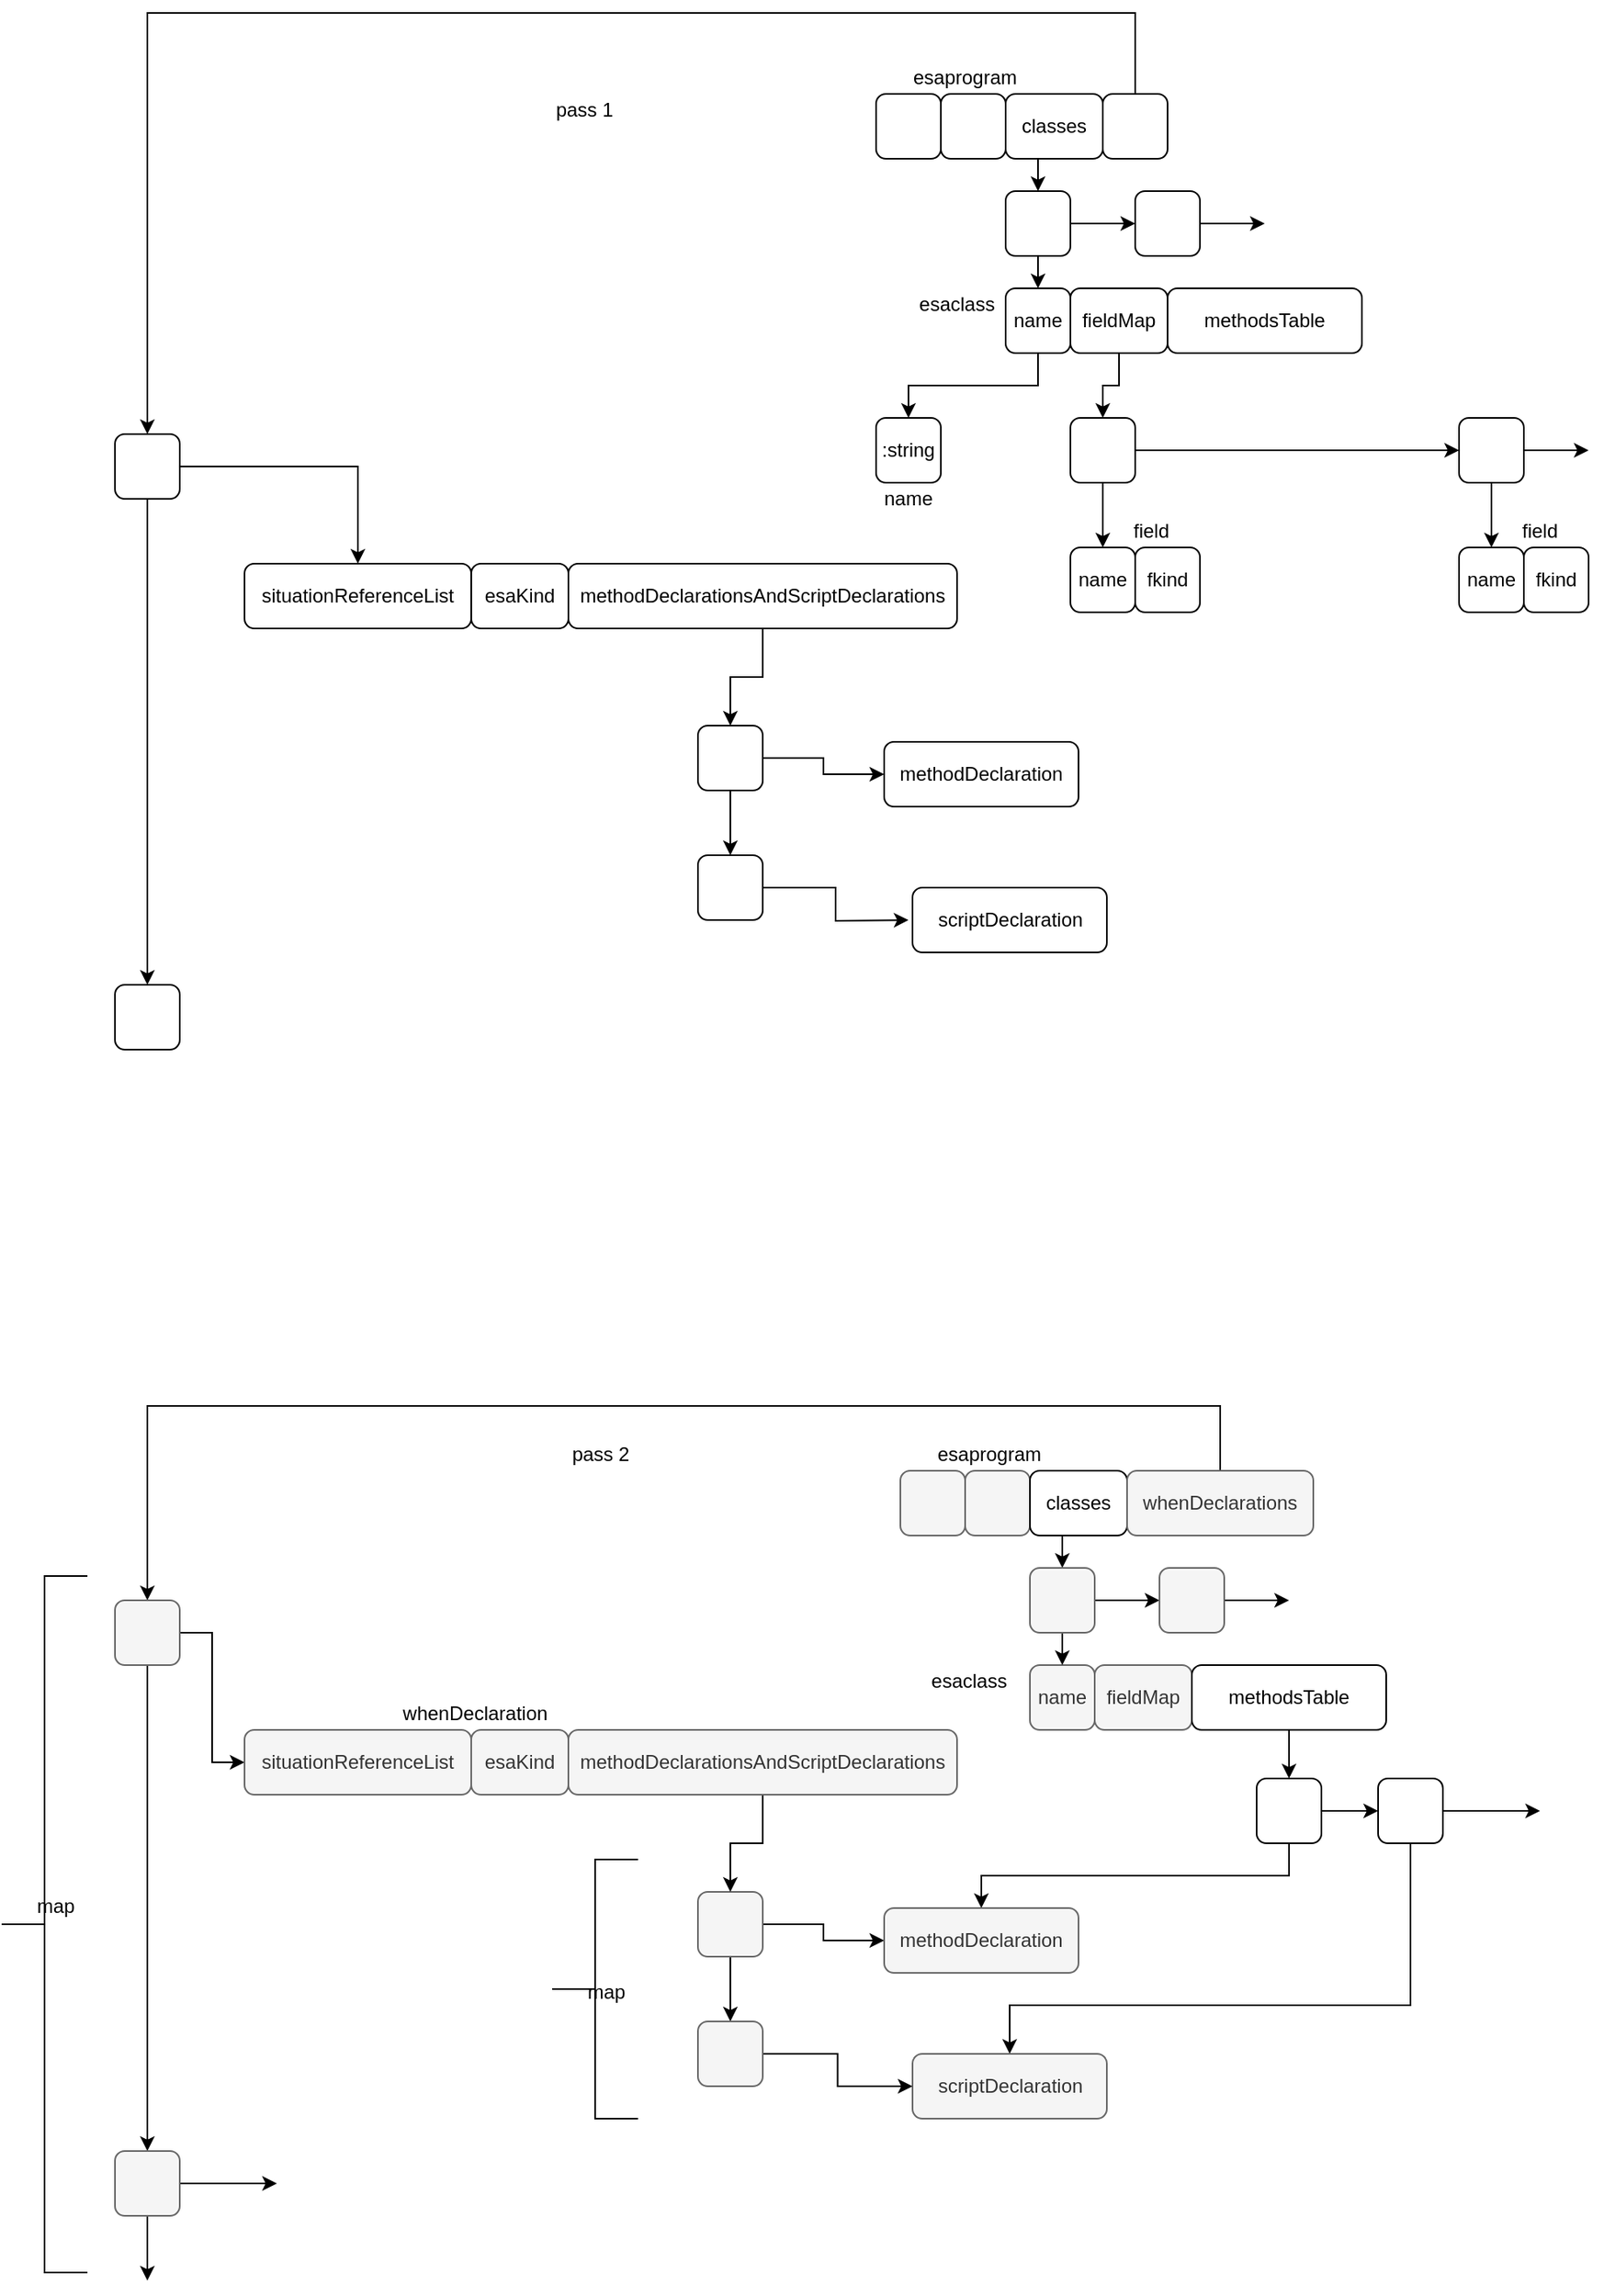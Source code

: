 <mxfile version="12.4.2" type="device" pages="1"><diagram id="Y9VB2lCuwdaXAxOcaSjd" name="Page-1"><mxGraphModel dx="3687" dy="2690" grid="1" gridSize="10" guides="1" tooltips="1" connect="1" arrows="1" fold="1" page="1" pageScale="1" pageWidth="1169" pageHeight="827" math="0" shadow="0"><root><mxCell id="0"/><mxCell id="1" parent="0"/><mxCell id="WsTg6U_CKkm1bJNZD-o5-1" value="" style="rounded=1;whiteSpace=wrap;html=1;" parent="1" vertex="1"><mxGeometry x="580" y="120" width="40" height="40" as="geometry"/></mxCell><mxCell id="WsTg6U_CKkm1bJNZD-o5-2" value="" style="rounded=1;whiteSpace=wrap;html=1;" parent="1" vertex="1"><mxGeometry x="620" y="120" width="40" height="40" as="geometry"/></mxCell><mxCell id="LwEInxpJfwjEF6VRn0BY-33" style="edgeStyle=orthogonalEdgeStyle;rounded=0;orthogonalLoop=1;jettySize=auto;html=1;exitX=0.5;exitY=1;exitDx=0;exitDy=0;entryX=0.5;entryY=0;entryDx=0;entryDy=0;" parent="1" source="WsTg6U_CKkm1bJNZD-o5-3" target="WsTg6U_CKkm1bJNZD-o5-40" edge="1"><mxGeometry relative="1" as="geometry"/></mxCell><mxCell id="WsTg6U_CKkm1bJNZD-o5-3" value="classes" style="rounded=1;whiteSpace=wrap;html=1;" parent="1" vertex="1"><mxGeometry x="660" y="120" width="60" height="40" as="geometry"/></mxCell><mxCell id="zOwPQj1QY83pQ_ebdSNy-96" style="edgeStyle=orthogonalEdgeStyle;rounded=0;orthogonalLoop=1;jettySize=auto;html=1;exitX=0.5;exitY=0;exitDx=0;exitDy=0;entryX=0.5;entryY=0;entryDx=0;entryDy=0;" parent="1" source="WsTg6U_CKkm1bJNZD-o5-5" target="zOwPQj1QY83pQ_ebdSNy-87" edge="1"><mxGeometry relative="1" as="geometry"><Array as="points"><mxPoint x="740" y="70"/><mxPoint x="130" y="70"/></Array></mxGeometry></mxCell><mxCell id="WsTg6U_CKkm1bJNZD-o5-5" value="" style="rounded=1;whiteSpace=wrap;html=1;" parent="1" vertex="1"><mxGeometry x="720" y="120" width="40" height="40" as="geometry"/></mxCell><mxCell id="WsTg6U_CKkm1bJNZD-o5-6" value="esaprogram" style="text;html=1;strokeColor=none;fillColor=none;align=center;verticalAlign=middle;whiteSpace=wrap;rounded=0;" parent="1" vertex="1"><mxGeometry x="580" y="100" width="110" height="20" as="geometry"/></mxCell><mxCell id="WsTg6U_CKkm1bJNZD-o5-18" style="edgeStyle=orthogonalEdgeStyle;rounded=0;orthogonalLoop=1;jettySize=auto;html=1;exitX=0.5;exitY=1;exitDx=0;exitDy=0;entryX=0.5;entryY=0;entryDx=0;entryDy=0;" parent="1" source="WsTg6U_CKkm1bJNZD-o5-9" target="WsTg6U_CKkm1bJNZD-o5-15" edge="1"><mxGeometry relative="1" as="geometry"/></mxCell><mxCell id="WsTg6U_CKkm1bJNZD-o5-9" value="name" style="rounded=1;whiteSpace=wrap;html=1;" parent="1" vertex="1"><mxGeometry x="660" y="240" width="40" height="40" as="geometry"/></mxCell><mxCell id="WsTg6U_CKkm1bJNZD-o5-37" style="edgeStyle=orthogonalEdgeStyle;rounded=0;orthogonalLoop=1;jettySize=auto;html=1;exitX=0.5;exitY=1;exitDx=0;exitDy=0;" parent="1" source="WsTg6U_CKkm1bJNZD-o5-10" target="WsTg6U_CKkm1bJNZD-o5-22" edge="1"><mxGeometry relative="1" as="geometry"/></mxCell><mxCell id="WsTg6U_CKkm1bJNZD-o5-10" value="fieldMap" style="rounded=1;whiteSpace=wrap;html=1;" parent="1" vertex="1"><mxGeometry x="700" y="240" width="60" height="40" as="geometry"/></mxCell><mxCell id="WsTg6U_CKkm1bJNZD-o5-11" value="esaclass" style="text;html=1;strokeColor=none;fillColor=none;align=center;verticalAlign=middle;whiteSpace=wrap;rounded=0;" parent="1" vertex="1"><mxGeometry x="600" y="240" width="60" height="20" as="geometry"/></mxCell><mxCell id="WsTg6U_CKkm1bJNZD-o5-15" value=":string" style="rounded=1;whiteSpace=wrap;html=1;" parent="1" vertex="1"><mxGeometry x="580" y="320" width="40" height="40" as="geometry"/></mxCell><mxCell id="WsTg6U_CKkm1bJNZD-o5-17" value="name" style="text;html=1;strokeColor=none;fillColor=none;align=center;verticalAlign=middle;whiteSpace=wrap;rounded=0;" parent="1" vertex="1"><mxGeometry x="580" y="360" width="40" height="20" as="geometry"/></mxCell><mxCell id="WsTg6U_CKkm1bJNZD-o5-27" style="edgeStyle=orthogonalEdgeStyle;rounded=0;orthogonalLoop=1;jettySize=auto;html=1;exitX=0.5;exitY=1;exitDx=0;exitDy=0;" parent="1" source="WsTg6U_CKkm1bJNZD-o5-22" target="WsTg6U_CKkm1bJNZD-o5-23" edge="1"><mxGeometry relative="1" as="geometry"/></mxCell><mxCell id="WsTg6U_CKkm1bJNZD-o5-29" style="edgeStyle=orthogonalEdgeStyle;rounded=0;orthogonalLoop=1;jettySize=auto;html=1;exitX=1;exitY=0.5;exitDx=0;exitDy=0;entryX=0;entryY=0.5;entryDx=0;entryDy=0;" parent="1" source="WsTg6U_CKkm1bJNZD-o5-22" target="WsTg6U_CKkm1bJNZD-o5-28" edge="1"><mxGeometry relative="1" as="geometry"/></mxCell><mxCell id="WsTg6U_CKkm1bJNZD-o5-22" value="" style="rounded=1;whiteSpace=wrap;html=1;" parent="1" vertex="1"><mxGeometry x="700" y="320" width="40" height="40" as="geometry"/></mxCell><mxCell id="WsTg6U_CKkm1bJNZD-o5-23" value="name" style="rounded=1;whiteSpace=wrap;html=1;" parent="1" vertex="1"><mxGeometry x="700" y="400" width="40" height="40" as="geometry"/></mxCell><mxCell id="WsTg6U_CKkm1bJNZD-o5-24" value="fkind" style="rounded=1;whiteSpace=wrap;html=1;" parent="1" vertex="1"><mxGeometry x="740" y="400" width="40" height="40" as="geometry"/></mxCell><mxCell id="WsTg6U_CKkm1bJNZD-o5-35" style="edgeStyle=orthogonalEdgeStyle;rounded=0;orthogonalLoop=1;jettySize=auto;html=1;exitX=0.5;exitY=1;exitDx=0;exitDy=0;entryX=0.5;entryY=0;entryDx=0;entryDy=0;" parent="1" source="WsTg6U_CKkm1bJNZD-o5-28" target="WsTg6U_CKkm1bJNZD-o5-31" edge="1"><mxGeometry relative="1" as="geometry"/></mxCell><mxCell id="WsTg6U_CKkm1bJNZD-o5-36" style="edgeStyle=orthogonalEdgeStyle;rounded=0;orthogonalLoop=1;jettySize=auto;html=1;exitX=1;exitY=0.5;exitDx=0;exitDy=0;" parent="1" source="WsTg6U_CKkm1bJNZD-o5-28" edge="1"><mxGeometry relative="1" as="geometry"><mxPoint x="1020" y="340" as="targetPoint"/></mxGeometry></mxCell><mxCell id="WsTg6U_CKkm1bJNZD-o5-28" value="" style="rounded=1;whiteSpace=wrap;html=1;" parent="1" vertex="1"><mxGeometry x="940" y="320" width="40" height="40" as="geometry"/></mxCell><mxCell id="WsTg6U_CKkm1bJNZD-o5-30" value="field" style="text;html=1;strokeColor=none;fillColor=none;align=center;verticalAlign=middle;whiteSpace=wrap;rounded=0;" parent="1" vertex="1"><mxGeometry x="730" y="380" width="40" height="20" as="geometry"/></mxCell><mxCell id="WsTg6U_CKkm1bJNZD-o5-31" value="name" style="rounded=1;whiteSpace=wrap;html=1;" parent="1" vertex="1"><mxGeometry x="940" y="400" width="40" height="40" as="geometry"/></mxCell><mxCell id="WsTg6U_CKkm1bJNZD-o5-32" value="fkind" style="rounded=1;whiteSpace=wrap;html=1;" parent="1" vertex="1"><mxGeometry x="980" y="400" width="40" height="40" as="geometry"/></mxCell><mxCell id="WsTg6U_CKkm1bJNZD-o5-34" value="field" style="text;html=1;strokeColor=none;fillColor=none;align=center;verticalAlign=middle;whiteSpace=wrap;rounded=0;" parent="1" vertex="1"><mxGeometry x="970" y="380" width="40" height="20" as="geometry"/></mxCell><mxCell id="WsTg6U_CKkm1bJNZD-o5-38" value="methodsTable" style="rounded=1;whiteSpace=wrap;html=1;" parent="1" vertex="1"><mxGeometry x="760" y="240" width="120" height="40" as="geometry"/></mxCell><mxCell id="WsTg6U_CKkm1bJNZD-o5-43" style="edgeStyle=orthogonalEdgeStyle;rounded=0;orthogonalLoop=1;jettySize=auto;html=1;exitX=0.5;exitY=1;exitDx=0;exitDy=0;entryX=0.5;entryY=0;entryDx=0;entryDy=0;" parent="1" source="WsTg6U_CKkm1bJNZD-o5-40" target="WsTg6U_CKkm1bJNZD-o5-9" edge="1"><mxGeometry relative="1" as="geometry"/></mxCell><mxCell id="WsTg6U_CKkm1bJNZD-o5-44" style="edgeStyle=orthogonalEdgeStyle;rounded=0;orthogonalLoop=1;jettySize=auto;html=1;exitX=1;exitY=0.5;exitDx=0;exitDy=0;entryX=0;entryY=0.5;entryDx=0;entryDy=0;" parent="1" source="WsTg6U_CKkm1bJNZD-o5-40" target="WsTg6U_CKkm1bJNZD-o5-41" edge="1"><mxGeometry relative="1" as="geometry"/></mxCell><mxCell id="WsTg6U_CKkm1bJNZD-o5-40" value="" style="rounded=1;whiteSpace=wrap;html=1;" parent="1" vertex="1"><mxGeometry x="660" y="180" width="40" height="40" as="geometry"/></mxCell><mxCell id="WsTg6U_CKkm1bJNZD-o5-45" style="edgeStyle=orthogonalEdgeStyle;rounded=0;orthogonalLoop=1;jettySize=auto;html=1;exitX=1;exitY=0.5;exitDx=0;exitDy=0;" parent="1" source="WsTg6U_CKkm1bJNZD-o5-41" edge="1"><mxGeometry relative="1" as="geometry"><mxPoint x="820" y="200" as="targetPoint"/></mxGeometry></mxCell><mxCell id="WsTg6U_CKkm1bJNZD-o5-41" value="" style="rounded=1;whiteSpace=wrap;html=1;" parent="1" vertex="1"><mxGeometry x="740" y="180" width="40" height="40" as="geometry"/></mxCell><mxCell id="LwEInxpJfwjEF6VRn0BY-1" value="pass 1" style="text;html=1;strokeColor=none;fillColor=none;align=center;verticalAlign=middle;whiteSpace=wrap;rounded=0;" parent="1" vertex="1"><mxGeometry x="380" y="120" width="40" height="20" as="geometry"/></mxCell><mxCell id="LwEInxpJfwjEF6VRn0BY-34" value="" style="rounded=1;whiteSpace=wrap;html=1;fillColor=#f5f5f5;strokeColor=#666666;fontColor=#333333;" parent="1" vertex="1"><mxGeometry x="595" y="970" width="40" height="40" as="geometry"/></mxCell><mxCell id="LwEInxpJfwjEF6VRn0BY-35" value="" style="rounded=1;whiteSpace=wrap;html=1;fillColor=#f5f5f5;strokeColor=#666666;fontColor=#333333;" parent="1" vertex="1"><mxGeometry x="635" y="970" width="40" height="40" as="geometry"/></mxCell><mxCell id="LwEInxpJfwjEF6VRn0BY-36" style="edgeStyle=orthogonalEdgeStyle;rounded=0;orthogonalLoop=1;jettySize=auto;html=1;exitX=0.5;exitY=1;exitDx=0;exitDy=0;entryX=0.5;entryY=0;entryDx=0;entryDy=0;" parent="1" source="LwEInxpJfwjEF6VRn0BY-37" target="LwEInxpJfwjEF6VRn0BY-66" edge="1"><mxGeometry relative="1" as="geometry"/></mxCell><mxCell id="LwEInxpJfwjEF6VRn0BY-37" value="classes" style="rounded=1;whiteSpace=wrap;html=1;" parent="1" vertex="1"><mxGeometry x="675" y="970" width="60" height="40" as="geometry"/></mxCell><mxCell id="L-AeueICtZl4YZAvB_O1-4" style="edgeStyle=orthogonalEdgeStyle;rounded=0;orthogonalLoop=1;jettySize=auto;html=1;exitX=0.5;exitY=0;exitDx=0;exitDy=0;entryX=0.5;entryY=0;entryDx=0;entryDy=0;" parent="1" source="LwEInxpJfwjEF6VRn0BY-39" target="L-AeueICtZl4YZAvB_O1-2" edge="1"><mxGeometry relative="1" as="geometry"><Array as="points"><mxPoint x="793" y="930"/><mxPoint x="130" y="930"/></Array></mxGeometry></mxCell><mxCell id="LwEInxpJfwjEF6VRn0BY-39" value="whenDeclarations" style="rounded=1;whiteSpace=wrap;html=1;fillColor=#f5f5f5;strokeColor=#666666;fontColor=#333333;" parent="1" vertex="1"><mxGeometry x="735" y="970" width="115" height="40" as="geometry"/></mxCell><mxCell id="LwEInxpJfwjEF6VRn0BY-40" value="esaprogram" style="text;html=1;strokeColor=none;fillColor=none;align=center;verticalAlign=middle;whiteSpace=wrap;rounded=0;" parent="1" vertex="1"><mxGeometry x="595" y="950" width="110" height="20" as="geometry"/></mxCell><mxCell id="LwEInxpJfwjEF6VRn0BY-42" value="name" style="rounded=1;whiteSpace=wrap;html=1;fillColor=#f5f5f5;strokeColor=#666666;fontColor=#333333;" parent="1" vertex="1"><mxGeometry x="675" y="1090" width="40" height="40" as="geometry"/></mxCell><mxCell id="LwEInxpJfwjEF6VRn0BY-44" value="fieldMap" style="rounded=1;whiteSpace=wrap;html=1;fillColor=#f5f5f5;strokeColor=#666666;fontColor=#333333;" parent="1" vertex="1"><mxGeometry x="715" y="1090" width="60" height="40" as="geometry"/></mxCell><mxCell id="LwEInxpJfwjEF6VRn0BY-45" value="esaclass" style="text;html=1;strokeColor=none;fillColor=none;align=center;verticalAlign=middle;whiteSpace=wrap;rounded=0;" parent="1" vertex="1"><mxGeometry x="600" y="1090" width="75" height="20" as="geometry"/></mxCell><mxCell id="LwEInxpJfwjEF6VRn0BY-82" style="edgeStyle=orthogonalEdgeStyle;rounded=0;orthogonalLoop=1;jettySize=auto;html=1;exitX=0.5;exitY=1;exitDx=0;exitDy=0;entryX=0.5;entryY=0;entryDx=0;entryDy=0;" parent="1" source="LwEInxpJfwjEF6VRn0BY-62" target="LwEInxpJfwjEF6VRn0BY-77" edge="1"><mxGeometry relative="1" as="geometry"/></mxCell><mxCell id="LwEInxpJfwjEF6VRn0BY-62" value="methodsTable" style="rounded=1;whiteSpace=wrap;html=1;" parent="1" vertex="1"><mxGeometry x="775" y="1090" width="120" height="40" as="geometry"/></mxCell><mxCell id="LwEInxpJfwjEF6VRn0BY-64" style="edgeStyle=orthogonalEdgeStyle;rounded=0;orthogonalLoop=1;jettySize=auto;html=1;exitX=0.5;exitY=1;exitDx=0;exitDy=0;entryX=0.5;entryY=0;entryDx=0;entryDy=0;" parent="1" source="LwEInxpJfwjEF6VRn0BY-66" target="LwEInxpJfwjEF6VRn0BY-42" edge="1"><mxGeometry relative="1" as="geometry"/></mxCell><mxCell id="LwEInxpJfwjEF6VRn0BY-65" style="edgeStyle=orthogonalEdgeStyle;rounded=0;orthogonalLoop=1;jettySize=auto;html=1;exitX=1;exitY=0.5;exitDx=0;exitDy=0;entryX=0;entryY=0.5;entryDx=0;entryDy=0;" parent="1" source="LwEInxpJfwjEF6VRn0BY-66" target="LwEInxpJfwjEF6VRn0BY-68" edge="1"><mxGeometry relative="1" as="geometry"/></mxCell><mxCell id="LwEInxpJfwjEF6VRn0BY-66" value="" style="rounded=1;whiteSpace=wrap;html=1;fillColor=#f5f5f5;strokeColor=#666666;fontColor=#333333;" parent="1" vertex="1"><mxGeometry x="675" y="1030" width="40" height="40" as="geometry"/></mxCell><mxCell id="LwEInxpJfwjEF6VRn0BY-67" style="edgeStyle=orthogonalEdgeStyle;rounded=0;orthogonalLoop=1;jettySize=auto;html=1;exitX=1;exitY=0.5;exitDx=0;exitDy=0;" parent="1" source="LwEInxpJfwjEF6VRn0BY-68" edge="1"><mxGeometry relative="1" as="geometry"><mxPoint x="835" y="1050" as="targetPoint"/></mxGeometry></mxCell><mxCell id="LwEInxpJfwjEF6VRn0BY-68" value="" style="rounded=1;whiteSpace=wrap;html=1;fillColor=#f5f5f5;strokeColor=#666666;fontColor=#333333;" parent="1" vertex="1"><mxGeometry x="755" y="1030" width="40" height="40" as="geometry"/></mxCell><mxCell id="LwEInxpJfwjEF6VRn0BY-69" value="pass 2" style="text;html=1;strokeColor=none;fillColor=none;align=center;verticalAlign=middle;whiteSpace=wrap;rounded=0;" parent="1" vertex="1"><mxGeometry x="390" y="950" width="40" height="20" as="geometry"/></mxCell><mxCell id="LwEInxpJfwjEF6VRn0BY-79" style="edgeStyle=orthogonalEdgeStyle;rounded=0;orthogonalLoop=1;jettySize=auto;html=1;exitX=1;exitY=0.5;exitDx=0;exitDy=0;entryX=0;entryY=0.5;entryDx=0;entryDy=0;" parent="1" source="LwEInxpJfwjEF6VRn0BY-77" target="LwEInxpJfwjEF6VRn0BY-78" edge="1"><mxGeometry relative="1" as="geometry"/></mxCell><mxCell id="zOwPQj1QY83pQ_ebdSNy-103" style="edgeStyle=orthogonalEdgeStyle;rounded=0;orthogonalLoop=1;jettySize=auto;html=1;exitX=0.5;exitY=1;exitDx=0;exitDy=0;" parent="1" source="LwEInxpJfwjEF6VRn0BY-77" target="L-AeueICtZl4YZAvB_O1-12" edge="1"><mxGeometry relative="1" as="geometry"/></mxCell><mxCell id="LwEInxpJfwjEF6VRn0BY-77" value="" style="rounded=1;whiteSpace=wrap;html=1;" parent="1" vertex="1"><mxGeometry x="815" y="1160" width="40" height="40" as="geometry"/></mxCell><mxCell id="LwEInxpJfwjEF6VRn0BY-81" style="edgeStyle=orthogonalEdgeStyle;rounded=0;orthogonalLoop=1;jettySize=auto;html=1;exitX=1;exitY=0.5;exitDx=0;exitDy=0;" parent="1" source="LwEInxpJfwjEF6VRn0BY-78" edge="1"><mxGeometry relative="1" as="geometry"><mxPoint x="990" y="1180" as="targetPoint"/></mxGeometry></mxCell><mxCell id="zOwPQj1QY83pQ_ebdSNy-104" style="edgeStyle=orthogonalEdgeStyle;rounded=0;orthogonalLoop=1;jettySize=auto;html=1;exitX=0.5;exitY=1;exitDx=0;exitDy=0;entryX=0.5;entryY=0;entryDx=0;entryDy=0;" parent="1" source="LwEInxpJfwjEF6VRn0BY-78" target="L-AeueICtZl4YZAvB_O1-13" edge="1"><mxGeometry relative="1" as="geometry"><Array as="points"><mxPoint x="910" y="1300"/><mxPoint x="663" y="1300"/></Array></mxGeometry></mxCell><mxCell id="LwEInxpJfwjEF6VRn0BY-78" value="" style="rounded=1;whiteSpace=wrap;html=1;" parent="1" vertex="1"><mxGeometry x="890" y="1160" width="40" height="40" as="geometry"/></mxCell><mxCell id="L-AeueICtZl4YZAvB_O1-31" style="edgeStyle=orthogonalEdgeStyle;rounded=0;orthogonalLoop=1;jettySize=auto;html=1;exitX=0.5;exitY=1;exitDx=0;exitDy=0;entryX=0.5;entryY=0;entryDx=0;entryDy=0;" parent="1" source="L-AeueICtZl4YZAvB_O1-2" target="L-AeueICtZl4YZAvB_O1-30" edge="1"><mxGeometry relative="1" as="geometry"/></mxCell><mxCell id="L-AeueICtZl4YZAvB_O1-33" style="edgeStyle=orthogonalEdgeStyle;rounded=0;orthogonalLoop=1;jettySize=auto;html=1;exitX=1;exitY=0.5;exitDx=0;exitDy=0;entryX=0;entryY=0.5;entryDx=0;entryDy=0;" parent="1" source="L-AeueICtZl4YZAvB_O1-2" target="L-AeueICtZl4YZAvB_O1-20" edge="1"><mxGeometry relative="1" as="geometry"/></mxCell><mxCell id="L-AeueICtZl4YZAvB_O1-2" value="" style="rounded=1;whiteSpace=wrap;html=1;fillColor=#f5f5f5;strokeColor=#666666;fontColor=#333333;" parent="1" vertex="1"><mxGeometry x="110" y="1050" width="40" height="40" as="geometry"/></mxCell><mxCell id="L-AeueICtZl4YZAvB_O1-26" style="edgeStyle=orthogonalEdgeStyle;rounded=0;orthogonalLoop=1;jettySize=auto;html=1;exitX=1;exitY=0.5;exitDx=0;exitDy=0;" parent="1" source="L-AeueICtZl4YZAvB_O1-3" target="L-AeueICtZl4YZAvB_O1-12" edge="1"><mxGeometry relative="1" as="geometry"/></mxCell><mxCell id="L-AeueICtZl4YZAvB_O1-29" style="edgeStyle=orthogonalEdgeStyle;rounded=0;orthogonalLoop=1;jettySize=auto;html=1;exitX=0.5;exitY=1;exitDx=0;exitDy=0;entryX=0.5;entryY=0;entryDx=0;entryDy=0;" parent="1" source="L-AeueICtZl4YZAvB_O1-3" target="L-AeueICtZl4YZAvB_O1-24" edge="1"><mxGeometry relative="1" as="geometry"/></mxCell><mxCell id="L-AeueICtZl4YZAvB_O1-3" value="" style="rounded=1;whiteSpace=wrap;html=1;fillColor=#f5f5f5;strokeColor=#666666;fontColor=#333333;" parent="1" vertex="1"><mxGeometry x="470" y="1230" width="40" height="40" as="geometry"/></mxCell><mxCell id="L-AeueICtZl4YZAvB_O1-12" value="methodDeclaration" style="rounded=1;whiteSpace=wrap;html=1;fillColor=#f5f5f5;strokeColor=#666666;fontColor=#333333;" parent="1" vertex="1"><mxGeometry x="585" y="1240" width="120" height="40" as="geometry"/></mxCell><mxCell id="L-AeueICtZl4YZAvB_O1-13" value="scriptDeclaration" style="rounded=1;whiteSpace=wrap;html=1;fillColor=#f5f5f5;strokeColor=#666666;fontColor=#333333;" parent="1" vertex="1"><mxGeometry x="602.5" y="1330" width="120" height="40" as="geometry"/></mxCell><mxCell id="L-AeueICtZl4YZAvB_O1-18" value="whenDeclaration" style="text;html=1;strokeColor=none;fillColor=none;align=center;verticalAlign=middle;whiteSpace=wrap;rounded=0;" parent="1" vertex="1"><mxGeometry x="280" y="1110" width="105" height="20" as="geometry"/></mxCell><mxCell id="L-AeueICtZl4YZAvB_O1-19" value="esaKind" style="rounded=1;whiteSpace=wrap;html=1;fillColor=#f5f5f5;strokeColor=#666666;fontColor=#333333;" parent="1" vertex="1"><mxGeometry x="330" y="1130" width="60" height="40" as="geometry"/></mxCell><mxCell id="L-AeueICtZl4YZAvB_O1-20" value="situationReferenceList" style="rounded=1;whiteSpace=wrap;html=1;fillColor=#f5f5f5;strokeColor=#666666;fontColor=#333333;" parent="1" vertex="1"><mxGeometry x="190" y="1130" width="140" height="40" as="geometry"/></mxCell><mxCell id="L-AeueICtZl4YZAvB_O1-28" style="edgeStyle=orthogonalEdgeStyle;rounded=0;orthogonalLoop=1;jettySize=auto;html=1;exitX=0.5;exitY=1;exitDx=0;exitDy=0;" parent="1" source="L-AeueICtZl4YZAvB_O1-23" target="L-AeueICtZl4YZAvB_O1-3" edge="1"><mxGeometry relative="1" as="geometry"/></mxCell><mxCell id="L-AeueICtZl4YZAvB_O1-23" value="methodDeclarationsAndScriptDeclarations" style="rounded=1;whiteSpace=wrap;html=1;fillColor=#f5f5f5;strokeColor=#666666;fontColor=#333333;" parent="1" vertex="1"><mxGeometry x="390" y="1130" width="240" height="40" as="geometry"/></mxCell><mxCell id="L-AeueICtZl4YZAvB_O1-27" style="edgeStyle=orthogonalEdgeStyle;rounded=0;orthogonalLoop=1;jettySize=auto;html=1;exitX=1;exitY=0.5;exitDx=0;exitDy=0;entryX=0;entryY=0.5;entryDx=0;entryDy=0;" parent="1" source="L-AeueICtZl4YZAvB_O1-24" target="L-AeueICtZl4YZAvB_O1-13" edge="1"><mxGeometry relative="1" as="geometry"/></mxCell><mxCell id="L-AeueICtZl4YZAvB_O1-24" value="" style="rounded=1;whiteSpace=wrap;html=1;fillColor=#f5f5f5;strokeColor=#666666;fontColor=#333333;" parent="1" vertex="1"><mxGeometry x="470" y="1310" width="40" height="40" as="geometry"/></mxCell><mxCell id="L-AeueICtZl4YZAvB_O1-32" style="edgeStyle=orthogonalEdgeStyle;rounded=0;orthogonalLoop=1;jettySize=auto;html=1;exitX=0.5;exitY=1;exitDx=0;exitDy=0;" parent="1" source="L-AeueICtZl4YZAvB_O1-30" edge="1"><mxGeometry relative="1" as="geometry"><mxPoint x="130" y="1470" as="targetPoint"/></mxGeometry></mxCell><mxCell id="L-AeueICtZl4YZAvB_O1-34" style="edgeStyle=orthogonalEdgeStyle;rounded=0;orthogonalLoop=1;jettySize=auto;html=1;exitX=1;exitY=0.5;exitDx=0;exitDy=0;" parent="1" source="L-AeueICtZl4YZAvB_O1-30" edge="1"><mxGeometry relative="1" as="geometry"><mxPoint x="210" y="1410" as="targetPoint"/></mxGeometry></mxCell><mxCell id="L-AeueICtZl4YZAvB_O1-30" value="" style="rounded=1;whiteSpace=wrap;html=1;fillColor=#f5f5f5;strokeColor=#666666;fontColor=#333333;" parent="1" vertex="1"><mxGeometry x="110" y="1390" width="40" height="40" as="geometry"/></mxCell><mxCell id="L-AeueICtZl4YZAvB_O1-37" value="" style="html=1;shape=mxgraph.flowchart.annotation_2;align=left;labelPosition=right;" parent="1" vertex="1"><mxGeometry x="380" y="1210" width="53" height="160" as="geometry"/></mxCell><mxCell id="L-AeueICtZl4YZAvB_O1-38" value="map" style="text;html=1;align=center;verticalAlign=middle;resizable=0;points=[];autosize=1;" parent="L-AeueICtZl4YZAvB_O1-37" vertex="1"><mxGeometry x="13" y="72" width="40" height="20" as="geometry"/></mxCell><mxCell id="L-AeueICtZl4YZAvB_O1-39" value="" style="html=1;shape=mxgraph.flowchart.annotation_2;align=left;labelPosition=right;" parent="1" vertex="1"><mxGeometry x="40" y="1035" width="53" height="430" as="geometry"/></mxCell><mxCell id="L-AeueICtZl4YZAvB_O1-40" value="map" style="text;html=1;align=center;verticalAlign=middle;resizable=0;points=[];autosize=1;" parent="L-AeueICtZl4YZAvB_O1-39" vertex="1"><mxGeometry x="13" y="193.5" width="40" height="20" as="geometry"/></mxCell><mxCell id="zOwPQj1QY83pQ_ebdSNy-97" style="edgeStyle=orthogonalEdgeStyle;rounded=0;orthogonalLoop=1;jettySize=auto;html=1;exitX=0.5;exitY=1;exitDx=0;exitDy=0;entryX=0.5;entryY=0;entryDx=0;entryDy=0;" parent="1" source="zOwPQj1QY83pQ_ebdSNy-87" target="zOwPQj1QY83pQ_ebdSNy-95" edge="1"><mxGeometry relative="1" as="geometry"/></mxCell><mxCell id="zOwPQj1QY83pQ_ebdSNy-98" style="edgeStyle=orthogonalEdgeStyle;rounded=0;orthogonalLoop=1;jettySize=auto;html=1;exitX=1;exitY=0.5;exitDx=0;exitDy=0;" parent="1" source="zOwPQj1QY83pQ_ebdSNy-87" target="zOwPQj1QY83pQ_ebdSNy-92" edge="1"><mxGeometry relative="1" as="geometry"/></mxCell><mxCell id="zOwPQj1QY83pQ_ebdSNy-87" value="" style="rounded=1;whiteSpace=wrap;html=1;" parent="1" vertex="1"><mxGeometry x="110" y="330" width="40" height="40" as="geometry"/></mxCell><mxCell id="zOwPQj1QY83pQ_ebdSNy-100" style="edgeStyle=orthogonalEdgeStyle;rounded=0;orthogonalLoop=1;jettySize=auto;html=1;exitX=0.5;exitY=1;exitDx=0;exitDy=0;entryX=0.5;entryY=0;entryDx=0;entryDy=0;" parent="1" source="zOwPQj1QY83pQ_ebdSNy-88" target="zOwPQj1QY83pQ_ebdSNy-94" edge="1"><mxGeometry relative="1" as="geometry"/></mxCell><mxCell id="zOwPQj1QY83pQ_ebdSNy-101" style="edgeStyle=orthogonalEdgeStyle;rounded=0;orthogonalLoop=1;jettySize=auto;html=1;exitX=1;exitY=0.5;exitDx=0;exitDy=0;entryX=0;entryY=0.5;entryDx=0;entryDy=0;" parent="1" source="zOwPQj1QY83pQ_ebdSNy-88" target="zOwPQj1QY83pQ_ebdSNy-89" edge="1"><mxGeometry relative="1" as="geometry"/></mxCell><mxCell id="zOwPQj1QY83pQ_ebdSNy-88" value="" style="rounded=1;whiteSpace=wrap;html=1;" parent="1" vertex="1"><mxGeometry x="470" y="510" width="40" height="40" as="geometry"/></mxCell><mxCell id="zOwPQj1QY83pQ_ebdSNy-89" value="methodDeclaration" style="rounded=1;whiteSpace=wrap;html=1;" parent="1" vertex="1"><mxGeometry x="585" y="520" width="120" height="40" as="geometry"/></mxCell><mxCell id="zOwPQj1QY83pQ_ebdSNy-90" value="scriptDeclaration" style="rounded=1;whiteSpace=wrap;html=1;" parent="1" vertex="1"><mxGeometry x="602.5" y="610" width="120" height="40" as="geometry"/></mxCell><mxCell id="zOwPQj1QY83pQ_ebdSNy-91" value="esaKind" style="rounded=1;whiteSpace=wrap;html=1;" parent="1" vertex="1"><mxGeometry x="330" y="410" width="60" height="40" as="geometry"/></mxCell><mxCell id="zOwPQj1QY83pQ_ebdSNy-92" value="situationReferenceList" style="rounded=1;whiteSpace=wrap;html=1;" parent="1" vertex="1"><mxGeometry x="190" y="410" width="140" height="40" as="geometry"/></mxCell><mxCell id="zOwPQj1QY83pQ_ebdSNy-99" style="edgeStyle=orthogonalEdgeStyle;rounded=0;orthogonalLoop=1;jettySize=auto;html=1;exitX=0.5;exitY=1;exitDx=0;exitDy=0;entryX=0.5;entryY=0;entryDx=0;entryDy=0;" parent="1" source="zOwPQj1QY83pQ_ebdSNy-93" target="zOwPQj1QY83pQ_ebdSNy-88" edge="1"><mxGeometry relative="1" as="geometry"/></mxCell><mxCell id="zOwPQj1QY83pQ_ebdSNy-93" value="methodDeclarationsAndScriptDeclarations" style="rounded=1;whiteSpace=wrap;html=1;" parent="1" vertex="1"><mxGeometry x="390" y="410" width="240" height="40" as="geometry"/></mxCell><mxCell id="zOwPQj1QY83pQ_ebdSNy-102" style="edgeStyle=orthogonalEdgeStyle;rounded=0;orthogonalLoop=1;jettySize=auto;html=1;exitX=1;exitY=0.5;exitDx=0;exitDy=0;" parent="1" source="zOwPQj1QY83pQ_ebdSNy-94" edge="1"><mxGeometry relative="1" as="geometry"><mxPoint x="600.0" y="630" as="targetPoint"/></mxGeometry></mxCell><mxCell id="zOwPQj1QY83pQ_ebdSNy-94" value="" style="rounded=1;whiteSpace=wrap;html=1;" parent="1" vertex="1"><mxGeometry x="470" y="590" width="40" height="40" as="geometry"/></mxCell><mxCell id="zOwPQj1QY83pQ_ebdSNy-95" value="" style="rounded=1;whiteSpace=wrap;html=1;" parent="1" vertex="1"><mxGeometry x="110" y="670" width="40" height="40" as="geometry"/></mxCell></root></mxGraphModel></diagram></mxfile>